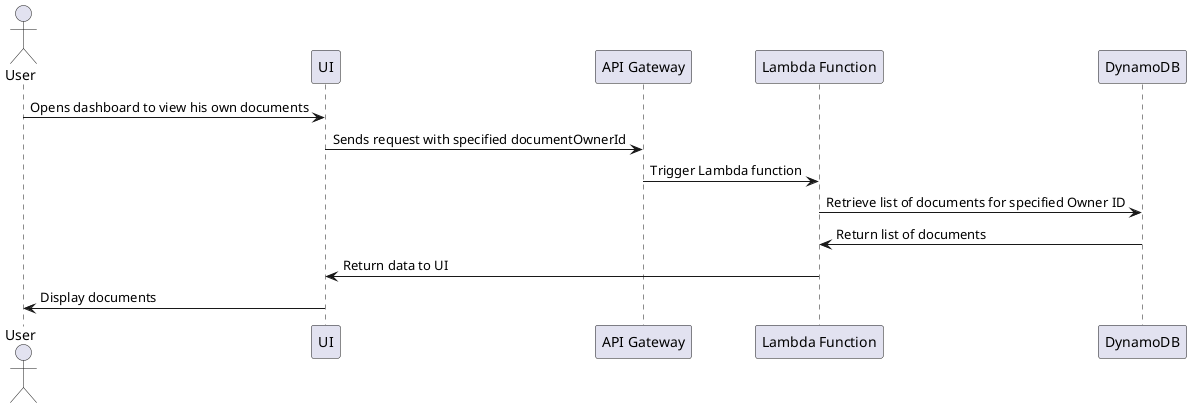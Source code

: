 @startuml Get Documents List by Owner Flow
actor User
participant "UI" as UI
participant "API Gateway" as APIGW
participant "Lambda Function" as Lambda
participant "DynamoDB" as DynamoDB

User -> UI : Opens dashboard to view his own documents
UI -> APIGW : Sends request with specified documentOwnerId
APIGW -> Lambda : Trigger Lambda function

Lambda -> DynamoDB : Retrieve list of documents for specified Owner ID
DynamoDB -> Lambda : Return list of documents

Lambda -> UI : Return data to UI
UI -> User : Display documents

@enduml
